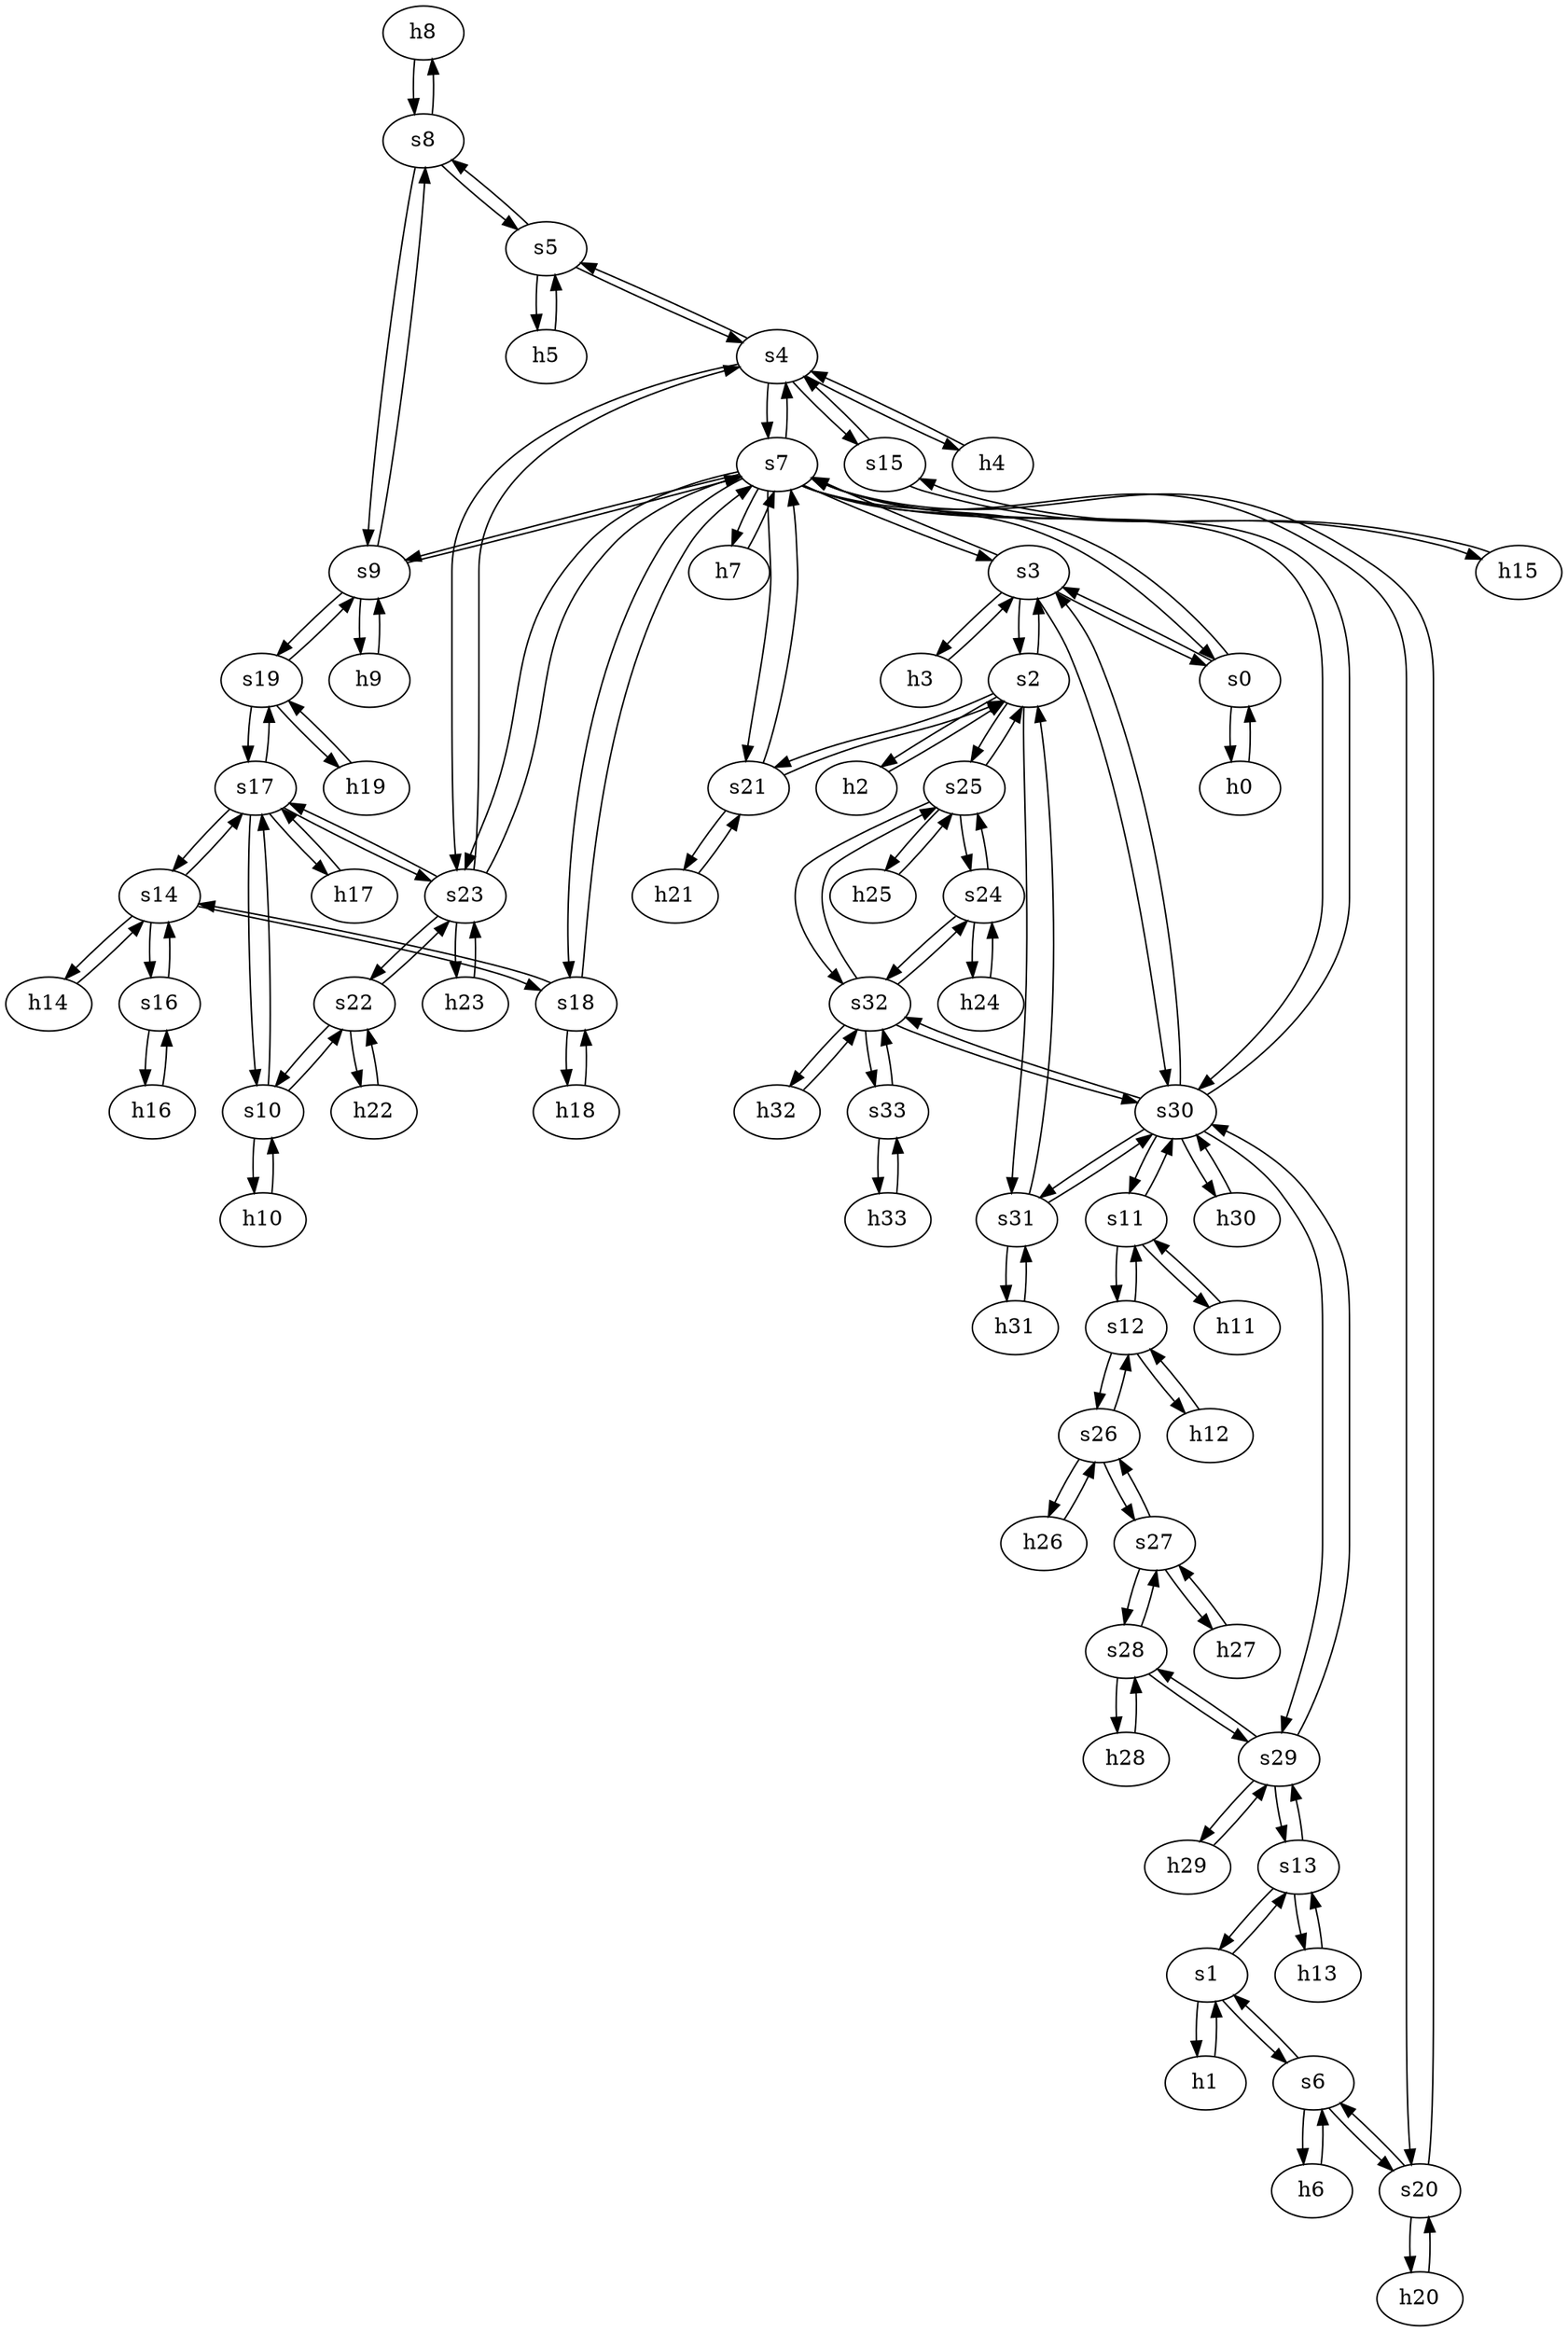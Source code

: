 strict digraph ARNES {
	h8	 [ip="111.0.8.8",
		mac="00:00:00:00:8:8",
		type=host];
	s8	 [id=8,
		type=switch];
	h8 -> s8	 [capacity="1Gbps",
		cost=1,
		dst_port=1,
		src_port=1];
	h9	 [ip="111.0.9.9",
		mac="00:00:00:00:9:9",
		type=host];
	s9	 [id=9,
		type=switch];
	h9 -> s9	 [capacity="1Gbps",
		cost=1,
		dst_port=1,
		src_port=1];
	h26	 [ip="111.0.26.26",
		mac="00:00:00:00:26:26",
		type=host];
	s26	 [id=26,
		type=switch];
	h26 -> s26	 [capacity="1Gbps",
		cost=1,
		dst_port=1,
		src_port=1];
	h2	 [ip="111.0.2.2",
		mac="00:00:00:00:2:2",
		type=host];
	s2	 [id=2,
		type=switch];
	h2 -> s2	 [capacity="1Gbps",
		cost=1,
		dst_port=1,
		src_port=1];
	h3	 [ip="111.0.3.3",
		mac="00:00:00:00:3:3",
		type=host];
	s3	 [id=3,
		type=switch];
	h3 -> s3	 [capacity="1Gbps",
		cost=1,
		dst_port=1,
		src_port=1];
	h0	 [ip="111.0.0.0",
		mac="00:00:00:00:0:0",
		type=host];
	s0	 [id=0,
		type=switch];
	h0 -> s0	 [capacity="1Gbps",
		cost=1,
		dst_port=1,
		src_port=1];
	h1	 [ip="111.0.1.1",
		mac="00:00:00:00:1:1",
		type=host];
	s1	 [id=1,
		type=switch];
	h1 -> s1	 [capacity="1Gbps",
		cost=1,
		dst_port=1,
		src_port=1];
	h6	 [ip="111.0.6.6",
		mac="00:00:00:00:6:6",
		type=host];
	s6	 [id=6,
		type=switch];
	h6 -> s6	 [capacity="1Gbps",
		cost=1,
		dst_port=1,
		src_port=1];
	h7	 [ip="111.0.7.7",
		mac="00:00:00:00:7:7",
		type=host];
	s7	 [id=7,
		type=switch];
	h7 -> s7	 [capacity="1Gbps",
		cost=1,
		dst_port=1,
		src_port=1];
	h4	 [ip="111.0.4.4",
		mac="00:00:00:00:4:4",
		type=host];
	s4	 [id=4,
		type=switch];
	h4 -> s4	 [capacity="1Gbps",
		cost=1,
		dst_port=1,
		src_port=1];
	h5	 [ip="111.0.5.5",
		mac="00:00:00:00:5:5",
		type=host];
	s5	 [id=5,
		type=switch];
	h5 -> s5	 [capacity="1Gbps",
		cost=1,
		dst_port=1,
		src_port=1];
	h23	 [ip="111.0.23.23",
		mac="00:00:00:00:23:23",
		type=host];
	s23	 [id=23,
		type=switch];
	h23 -> s23	 [capacity="1Gbps",
		cost=1,
		dst_port=1,
		src_port=1];
	h22	 [ip="111.0.22.22",
		mac="00:00:00:00:22:22",
		type=host];
	s22	 [id=22,
		type=switch];
	h22 -> s22	 [capacity="1Gbps",
		cost=1,
		dst_port=1,
		src_port=1];
	h21	 [ip="111.0.21.21",
		mac="00:00:00:00:21:21",
		type=host];
	s21	 [id=21,
		type=switch];
	h21 -> s21	 [capacity="1Gbps",
		cost=1,
		dst_port=1,
		src_port=1];
	s9 -> h9	 [capacity="1Gbps",
		cost=1,
		dst_port=1,
		src_port=1];
	s9 -> s8	 [capacity="1Gbps",
		cost=1,
		dst_port=3,
		src_port=3];
	s9 -> s7	 [capacity="1Gbps",
		cost=1,
		dst_port=6,
		src_port=2];
	s19	 [id=19,
		type=switch];
	s9 -> s19	 [capacity="1Gbps",
		cost=1,
		dst_port=2,
		src_port=4];
	s8 -> h8	 [capacity="1Gbps",
		cost=1,
		dst_port=1,
		src_port=1];
	s8 -> s9	 [capacity="1Gbps",
		cost=1,
		dst_port=3,
		src_port=3];
	s8 -> s5	 [capacity="1Gbps",
		cost=1,
		dst_port=3,
		src_port=2];
	h29	 [ip="111.0.29.29",
		mac="00:00:00:00:29:29",
		type=host];
	s29	 [id=29,
		type=switch];
	h29 -> s29	 [capacity="1Gbps",
		cost=1,
		dst_port=1,
		src_port=1];
	h28	 [ip="111.0.28.28",
		mac="00:00:00:00:28:28",
		type=host];
	s28	 [id=28,
		type=switch];
	h28 -> s28	 [capacity="1Gbps",
		cost=1,
		dst_port=1,
		src_port=1];
	s3 -> s2	 [capacity="1Gbps",
		cost=1,
		dst_port=3,
		src_port=3];
	s3 -> s0	 [capacity="1Gbps",
		cost=1,
		dst_port=2,
		src_port=2];
	s3 -> s7	 [capacity="1Gbps",
		cost=1,
		dst_port=3,
		src_port=5];
	s3 -> h3	 [capacity="1Gbps",
		cost=1,
		dst_port=1,
		src_port=1];
	s30	 [id=30,
		type=switch];
	s3 -> s30	 [capacity="1Gbps",
		cost=1,
		dst_port=2,
		src_port=4];
	s31	 [id=31,
		type=switch];
	s2 -> s31	 [capacity="1Gbps",
		cost=1,
		dst_port=2,
		src_port=5];
	s2 -> h2	 [capacity="1Gbps",
		cost=1,
		dst_port=1,
		src_port=1];
	s2 -> s3	 [capacity="1Gbps",
		cost=1,
		dst_port=3,
		src_port=3];
	s2 -> s21	 [capacity="1Gbps",
		cost=1,
		dst_port=2,
		src_port=4];
	s25	 [id=25,
		type=switch];
	s2 -> s25	 [capacity="1Gbps",
		cost=1,
		dst_port=2,
		src_port=2];
	s13	 [id=13,
		type=switch];
	s1 -> s13	 [capacity="1Gbps",
		cost=1,
		dst_port=2,
		src_port=2];
	s1 -> h1	 [capacity="1Gbps",
		cost=1,
		dst_port=1,
		src_port=1];
	s1 -> s6	 [capacity="1Gbps",
		cost=1,
		dst_port=2,
		src_port=3];
	s0 -> s7	 [capacity="1Gbps",
		cost=1,
		dst_port=2,
		src_port=3];
	s0 -> s3	 [capacity="1Gbps",
		cost=1,
		dst_port=2,
		src_port=2];
	s0 -> h0	 [capacity="1Gbps",
		cost=1,
		dst_port=1,
		src_port=1];
	s7 -> s4	 [capacity="1Gbps",
		cost=1,
		dst_port=6,
		src_port=5];
	s18	 [id=18,
		type=switch];
	s7 -> s18	 [capacity="1Gbps",
		cost=1,
		dst_port=2,
		src_port=7];
	s7 -> h7	 [capacity="1Gbps",
		cost=1,
		dst_port=1,
		src_port=1];
	s20	 [id=20,
		type=switch];
	s7 -> s20	 [capacity="1Gbps",
		cost=1,
		dst_port=3,
		src_port=8];
	s7 -> s0	 [capacity="1Gbps",
		cost=1,
		dst_port=3,
		src_port=2];
	s7 -> s3	 [capacity="1Gbps",
		cost=1,
		dst_port=5,
		src_port=3];
	s7 -> s9	 [capacity="1Gbps",
		cost=1,
		dst_port=2,
		src_port=6];
	s7 -> s21	 [capacity="1Gbps",
		cost=1,
		dst_port=3,
		src_port=9];
	s7 -> s23	 [capacity="1Gbps",
		cost=1,
		dst_port=3,
		src_port=10];
	s7 -> s30	 [capacity="1Gbps",
		cost=1,
		dst_port=3,
		src_port=11];
	s6 -> s20	 [capacity="1Gbps",
		cost=1,
		dst_port=2,
		src_port=3];
	s6 -> h6	 [capacity="1Gbps",
		cost=1,
		dst_port=1,
		src_port=1];
	s6 -> s1	 [capacity="1Gbps",
		cost=1,
		dst_port=3,
		src_port=2];
	s5 -> s4	 [capacity="1Gbps",
		cost=1,
		dst_port=4,
		src_port=2];
	s5 -> s8	 [capacity="1Gbps",
		cost=1,
		dst_port=2,
		src_port=3];
	s5 -> h5	 [capacity="1Gbps",
		cost=1,
		dst_port=1,
		src_port=1];
	s15	 [id=15,
		type=switch];
	s4 -> s15	 [capacity="1Gbps",
		cost=1,
		dst_port=2,
		src_port=2];
	s4 -> s7	 [capacity="1Gbps",
		cost=1,
		dst_port=5,
		src_port=6];
	s4 -> h4	 [capacity="1Gbps",
		cost=1,
		dst_port=1,
		src_port=1];
	s4 -> s5	 [capacity="1Gbps",
		cost=1,
		dst_port=2,
		src_port=4];
	s4 -> s23	 [capacity="1Gbps",
		cost=1,
		dst_port=2,
		src_port=3];
	h20	 [ip="111.0.20.20",
		mac="00:00:00:00:20:20",
		type=host];
	h20 -> s20	 [capacity="1Gbps",
		cost=1,
		dst_port=1,
		src_port=1];
	h31	 [ip="111.0.31.31",
		mac="00:00:00:00:31:31",
		type=host];
	h31 -> s31	 [capacity="1Gbps",
		cost=1,
		dst_port=1,
		src_port=1];
	s31 -> s2	 [capacity="1Gbps",
		cost=1,
		dst_port=5,
		src_port=2];
	s31 -> h31	 [capacity="1Gbps",
		cost=1,
		dst_port=1,
		src_port=1];
	s31 -> s30	 [capacity="1Gbps",
		cost=1,
		dst_port=7,
		src_port=3];
	s19 -> s9	 [capacity="1Gbps",
		cost=1,
		dst_port=4,
		src_port=2];
	s17	 [id=17,
		type=switch];
	s19 -> s17	 [capacity="1Gbps",
		cost=1,
		dst_port=4,
		src_port=3];
	h19	 [ip="111.0.19.19",
		mac="00:00:00:00:19:19",
		type=host];
	s19 -> h19	 [capacity="1Gbps",
		cost=1,
		dst_port=1,
		src_port=1];
	s18 -> s7	 [capacity="1Gbps",
		cost=1,
		dst_port=7,
		src_port=2];
	s14	 [id=14,
		type=switch];
	s18 -> s14	 [capacity="1Gbps",
		cost=1,
		dst_port=4,
		src_port=3];
	h18	 [ip="111.0.18.18",
		mac="00:00:00:00:18:18",
		type=host];
	s18 -> h18	 [capacity="1Gbps",
		cost=1,
		dst_port=1,
		src_port=1];
	h13	 [ip="111.0.13.13",
		mac="00:00:00:00:13:13",
		type=host];
	s13 -> h13	 [capacity="1Gbps",
		cost=1,
		dst_port=1,
		src_port=1];
	s13 -> s29	 [capacity="1Gbps",
		cost=1,
		dst_port=2,
		src_port=3];
	s13 -> s1	 [capacity="1Gbps",
		cost=1,
		dst_port=2,
		src_port=2];
	s12	 [id=12,
		type=switch];
	s12 -> s26	 [capacity="1Gbps",
		cost=1,
		dst_port=2,
		src_port=3];
	h12	 [ip="111.0.12.12",
		mac="00:00:00:00:12:12",
		type=host];
	s12 -> h12	 [capacity="1Gbps",
		cost=1,
		dst_port=1,
		src_port=1];
	s11	 [id=11,
		type=switch];
	s12 -> s11	 [capacity="1Gbps",
		cost=1,
		dst_port=2,
		src_port=2];
	s11 -> s12	 [capacity="1Gbps",
		cost=1,
		dst_port=2,
		src_port=2];
	h11	 [ip="111.0.11.11",
		mac="00:00:00:00:11:11",
		type=host];
	s11 -> h11	 [capacity="1Gbps",
		cost=1,
		dst_port=1,
		src_port=1];
	s11 -> s30	 [capacity="1Gbps",
		cost=1,
		dst_port=4,
		src_port=3];
	s10	 [id=10,
		type=switch];
	h10	 [ip="111.0.10.10",
		mac="00:00:00:00:10:10",
		type=host];
	s10 -> h10	 [capacity="1Gbps",
		cost=1,
		dst_port=1,
		src_port=1];
	s10 -> s22	 [capacity="1Gbps",
		cost=1,
		dst_port=2,
		src_port=3];
	s10 -> s17	 [capacity="1Gbps",
		cost=1,
		dst_port=2,
		src_port=2];
	s17 -> s10	 [capacity="1Gbps",
		cost=1,
		dst_port=2,
		src_port=2];
	h17	 [ip="111.0.17.17",
		mac="00:00:00:00:17:17",
		type=host];
	s17 -> h17	 [capacity="1Gbps",
		cost=1,
		dst_port=1,
		src_port=1];
	s17 -> s14	 [capacity="1Gbps",
		cost=1,
		dst_port=3,
		src_port=3];
	s17 -> s19	 [capacity="1Gbps",
		cost=1,
		dst_port=3,
		src_port=4];
	s17 -> s23	 [capacity="1Gbps",
		cost=1,
		dst_port=4,
		src_port=5];
	s16	 [id=16,
		type=switch];
	s16 -> s14	 [capacity="1Gbps",
		cost=1,
		dst_port=2,
		src_port=2];
	h16	 [ip="111.0.16.16",
		mac="00:00:00:00:16:16",
		type=host];
	s16 -> h16	 [capacity="1Gbps",
		cost=1,
		dst_port=1,
		src_port=1];
	s15 -> s4	 [capacity="1Gbps",
		cost=1,
		dst_port=2,
		src_port=2];
	h15	 [ip="111.0.15.15",
		mac="00:00:00:00:15:15",
		type=host];
	s15 -> h15	 [capacity="1Gbps",
		cost=1,
		dst_port=1,
		src_port=1];
	h14	 [ip="111.0.14.14",
		mac="00:00:00:00:14:14",
		type=host];
	s14 -> h14	 [capacity="1Gbps",
		cost=1,
		dst_port=1,
		src_port=1];
	s14 -> s18	 [capacity="1Gbps",
		cost=1,
		dst_port=3,
		src_port=4];
	s14 -> s16	 [capacity="1Gbps",
		cost=1,
		dst_port=2,
		src_port=2];
	s14 -> s17	 [capacity="1Gbps",
		cost=1,
		dst_port=3,
		src_port=3];
	h32	 [ip="111.0.32.32",
		mac="00:00:00:00:32:32",
		type=host];
	s32	 [id=32,
		type=switch];
	h32 -> s32	 [capacity="1Gbps",
		cost=1,
		dst_port=1,
		src_port=1];
	h33	 [ip="111.0.33.33",
		mac="00:00:00:00:33:33",
		type=host];
	s33	 [id=33,
		type=switch];
	h33 -> s33	 [capacity="1Gbps",
		cost=1,
		dst_port=1,
		src_port=1];
	h30	 [ip="111.0.30.30",
		mac="00:00:00:00:30:30",
		type=host];
	h30 -> s30	 [capacity="1Gbps",
		cost=1,
		dst_port=1,
		src_port=1];
	h25	 [ip="111.0.25.25",
		mac="00:00:00:00:25:25",
		type=host];
	h25 -> s25	 [capacity="1Gbps",
		cost=1,
		dst_port=1,
		src_port=1];
	s33 -> h33	 [capacity="1Gbps",
		cost=1,
		dst_port=1,
		src_port=1];
	s33 -> s32	 [capacity="1Gbps",
		cost=1,
		dst_port=5,
		src_port=2];
	s24	 [id=24,
		type=switch];
	s32 -> s24	 [capacity="1Gbps",
		cost=1,
		dst_port=2,
		src_port=2];
	s32 -> h32	 [capacity="1Gbps",
		cost=1,
		dst_port=1,
		src_port=1];
	s32 -> s25	 [capacity="1Gbps",
		cost=1,
		dst_port=4,
		src_port=3];
	s32 -> s33	 [capacity="1Gbps",
		cost=1,
		dst_port=2,
		src_port=5];
	s32 -> s30	 [capacity="1Gbps",
		cost=1,
		dst_port=6,
		src_port=4];
	h18 -> s18	 [capacity="1Gbps",
		cost=1,
		dst_port=1,
		src_port=1];
	h19 -> s19	 [capacity="1Gbps",
		cost=1,
		dst_port=1,
		src_port=1];
	s30 -> s31	 [capacity="1Gbps",
		cost=1,
		dst_port=3,
		src_port=7];
	s30 -> s7	 [capacity="1Gbps",
		cost=1,
		dst_port=11,
		src_port=3];
	s30 -> s32	 [capacity="1Gbps",
		cost=1,
		dst_port=4,
		src_port=6];
	s30 -> s3	 [capacity="1Gbps",
		cost=1,
		dst_port=4,
		src_port=2];
	s30 -> s11	 [capacity="1Gbps",
		cost=1,
		dst_port=3,
		src_port=4];
	s30 -> h30	 [capacity="1Gbps",
		cost=1,
		dst_port=1,
		src_port=1];
	s30 -> s29	 [capacity="1Gbps",
		cost=1,
		dst_port=4,
		src_port=5];
	s25 -> s24	 [capacity="1Gbps",
		cost=1,
		dst_port=3,
		src_port=3];
	s25 -> h25	 [capacity="1Gbps",
		cost=1,
		dst_port=1,
		src_port=1];
	s25 -> s2	 [capacity="1Gbps",
		cost=1,
		dst_port=2,
		src_port=2];
	s25 -> s32	 [capacity="1Gbps",
		cost=1,
		dst_port=3,
		src_port=4];
	h10 -> s10	 [capacity="1Gbps",
		cost=1,
		dst_port=1,
		src_port=1];
	h11 -> s11	 [capacity="1Gbps",
		cost=1,
		dst_port=1,
		src_port=1];
	h12 -> s12	 [capacity="1Gbps",
		cost=1,
		dst_port=1,
		src_port=1];
	h13 -> s13	 [capacity="1Gbps",
		cost=1,
		dst_port=1,
		src_port=1];
	h14 -> s14	 [capacity="1Gbps",
		cost=1,
		dst_port=1,
		src_port=1];
	h15 -> s15	 [capacity="1Gbps",
		cost=1,
		dst_port=1,
		src_port=1];
	h16 -> s16	 [capacity="1Gbps",
		cost=1,
		dst_port=1,
		src_port=1];
	h17 -> s17	 [capacity="1Gbps",
		cost=1,
		dst_port=1,
		src_port=1];
	s22 -> s10	 [capacity="1Gbps",
		cost=1,
		dst_port=3,
		src_port=2];
	s22 -> h22	 [capacity="1Gbps",
		cost=1,
		dst_port=1,
		src_port=1];
	s22 -> s23	 [capacity="1Gbps",
		cost=1,
		dst_port=5,
		src_port=3];
	s23 -> s4	 [capacity="1Gbps",
		cost=1,
		dst_port=3,
		src_port=2];
	s23 -> s7	 [capacity="1Gbps",
		cost=1,
		dst_port=10,
		src_port=3];
	s23 -> s22	 [capacity="1Gbps",
		cost=1,
		dst_port=3,
		src_port=5];
	s23 -> s17	 [capacity="1Gbps",
		cost=1,
		dst_port=5,
		src_port=4];
	s23 -> h23	 [capacity="1Gbps",
		cost=1,
		dst_port=1,
		src_port=1];
	s20 -> s7	 [capacity="1Gbps",
		cost=1,
		dst_port=8,
		src_port=3];
	s20 -> h20	 [capacity="1Gbps",
		cost=1,
		dst_port=1,
		src_port=1];
	s20 -> s6	 [capacity="1Gbps",
		cost=1,
		dst_port=3,
		src_port=2];
	s21 -> h21	 [capacity="1Gbps",
		cost=1,
		dst_port=1,
		src_port=1];
	s21 -> s2	 [capacity="1Gbps",
		cost=1,
		dst_port=4,
		src_port=2];
	s21 -> s7	 [capacity="1Gbps",
		cost=1,
		dst_port=9,
		src_port=3];
	s26 -> s12	 [capacity="1Gbps",
		cost=1,
		dst_port=3,
		src_port=2];
	s27	 [id=27,
		type=switch];
	s26 -> s27	 [capacity="1Gbps",
		cost=1,
		dst_port=2,
		src_port=3];
	s26 -> h26	 [capacity="1Gbps",
		cost=1,
		dst_port=1,
		src_port=1];
	s27 -> s26	 [capacity="1Gbps",
		cost=1,
		dst_port=3,
		src_port=2];
	h27	 [ip="111.0.27.27",
		mac="00:00:00:00:27:27",
		type=host];
	s27 -> h27	 [capacity="1Gbps",
		cost=1,
		dst_port=1,
		src_port=1];
	s27 -> s28	 [capacity="1Gbps",
		cost=1,
		dst_port=2,
		src_port=3];
	h24	 [ip="111.0.24.24",
		mac="00:00:00:00:24:24",
		type=host];
	s24 -> h24	 [capacity="1Gbps",
		cost=1,
		dst_port=1,
		src_port=1];
	s24 -> s32	 [capacity="1Gbps",
		cost=1,
		dst_port=2,
		src_port=2];
	s24 -> s25	 [capacity="1Gbps",
		cost=1,
		dst_port=3,
		src_port=3];
	h24 -> s24	 [capacity="1Gbps",
		cost=1,
		dst_port=1,
		src_port=1];
	s28 -> h28	 [capacity="1Gbps",
		cost=1,
		dst_port=1,
		src_port=1];
	s28 -> s29	 [capacity="1Gbps",
		cost=1,
		dst_port=3,
		src_port=3];
	s28 -> s27	 [capacity="1Gbps",
		cost=1,
		dst_port=3,
		src_port=2];
	s29 -> s13	 [capacity="1Gbps",
		cost=1,
		dst_port=3,
		src_port=2];
	s29 -> h29	 [capacity="1Gbps",
		cost=1,
		dst_port=1,
		src_port=1];
	s29 -> s28	 [capacity="1Gbps",
		cost=1,
		dst_port=3,
		src_port=3];
	s29 -> s30	 [capacity="1Gbps",
		cost=1,
		dst_port=5,
		src_port=4];
	h27 -> s27	 [capacity="1Gbps",
		cost=1,
		dst_port=1,
		src_port=1];
}
